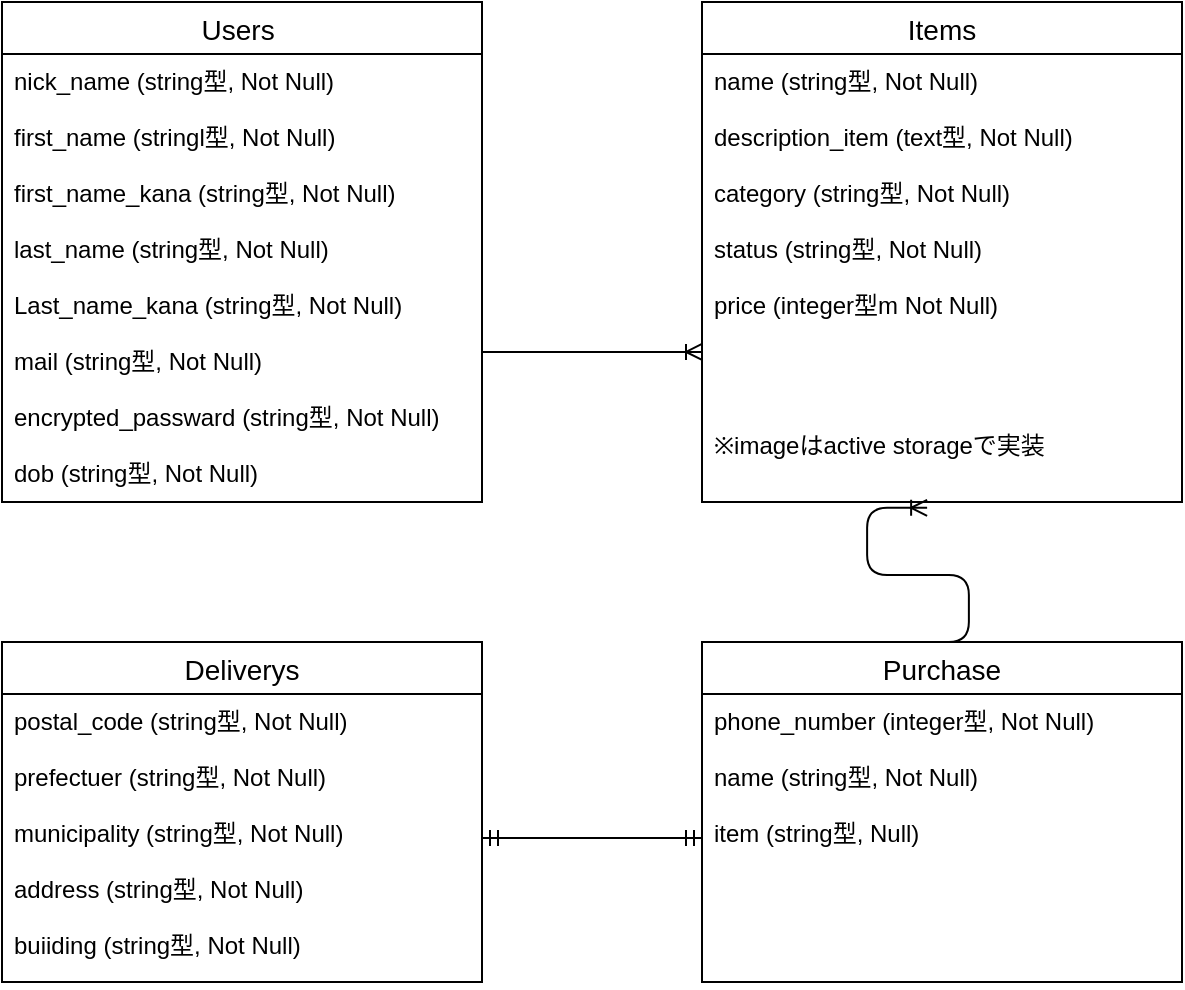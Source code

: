 <mxfile>
    <diagram id="F8fzIC7VnS97fZQAjS4g" name="ページ1">
        <mxGraphModel dx="581" dy="520" grid="1" gridSize="10" guides="1" tooltips="1" connect="1" arrows="1" fold="1" page="1" pageScale="1" pageWidth="827" pageHeight="1169" math="0" shadow="0">
            <root>
                <mxCell id="0"/>
                <mxCell id="1" parent="0"/>
                <mxCell id="71" value="Users " style="swimlane;fontStyle=0;childLayout=stackLayout;horizontal=1;startSize=26;horizontalStack=0;resizeParent=1;resizeParentMax=0;resizeLast=0;collapsible=1;marginBottom=0;align=center;fontSize=14;" vertex="1" parent="1">
                    <mxGeometry x="10" y="80" width="240" height="250" as="geometry"/>
                </mxCell>
                <mxCell id="74" value="nick_name (string型, Not Null)&#10;&#10;first_name (stringl型, Not Null)&#10;&#10;first_name_kana (string型, Not Null)&#10;&#10;last_name (string型, Not Null)&#10;&#10;Last_name_kana (string型, Not Null)&#10;&#10;mail (string型, Not Null)&#10;&#10;encrypted_passward (string型, Not Null)&#10;&#10;dob (string型, Not Null)" style="text;strokeColor=none;fillColor=none;spacingLeft=4;spacingRight=4;overflow=hidden;rotatable=0;points=[[0,0.5],[1,0.5]];portConstraint=eastwest;fontSize=12;" vertex="1" parent="71">
                    <mxGeometry y="26" width="240" height="224" as="geometry"/>
                </mxCell>
                <mxCell id="75" value="Items" style="swimlane;fontStyle=0;childLayout=stackLayout;horizontal=1;startSize=26;horizontalStack=0;resizeParent=1;resizeParentMax=0;resizeLast=0;collapsible=1;marginBottom=0;align=center;fontSize=14;" vertex="1" parent="1">
                    <mxGeometry x="360" y="80" width="240" height="250" as="geometry"/>
                </mxCell>
                <mxCell id="77" value="name (string型, Not Null)&#10;&#10;description_item (text型, Not Null)&#10;&#10;category (string型, Not Null)&#10;&#10;status (string型, Not Null)&#10;&#10;price (integer型m Not Null)&#10;&#10;&#10;&#10;&#10;※imageはactive storageで実装" style="text;strokeColor=none;fillColor=none;spacingLeft=4;spacingRight=4;overflow=hidden;rotatable=0;points=[[0,0.5],[1,0.5]];portConstraint=eastwest;fontSize=12;fontStyle=0" vertex="1" parent="75">
                    <mxGeometry y="26" width="240" height="224" as="geometry"/>
                </mxCell>
                <mxCell id="83" value="Purchase" style="swimlane;fontStyle=0;childLayout=stackLayout;horizontal=1;startSize=26;horizontalStack=0;resizeParent=1;resizeParentMax=0;resizeLast=0;collapsible=1;marginBottom=0;align=center;fontSize=14;" vertex="1" parent="1">
                    <mxGeometry x="360" y="400" width="240" height="170" as="geometry"/>
                </mxCell>
                <mxCell id="85" value="phone_number (integer型, Not Null)&#10;&#10;name (string型, Not Null)&#10;&#10;item (string型, Null)" style="text;strokeColor=none;fillColor=none;spacingLeft=4;spacingRight=4;overflow=hidden;rotatable=0;points=[[0,0.5],[1,0.5]];portConstraint=eastwest;fontSize=12;" vertex="1" parent="83">
                    <mxGeometry y="26" width="240" height="144" as="geometry"/>
                </mxCell>
                <mxCell id="90" value="Deliverys" style="swimlane;fontStyle=0;childLayout=stackLayout;horizontal=1;startSize=26;horizontalStack=0;resizeParent=1;resizeParentMax=0;resizeLast=0;collapsible=1;marginBottom=0;align=center;fontSize=14;" vertex="1" parent="1">
                    <mxGeometry x="10" y="400" width="240" height="170" as="geometry"/>
                </mxCell>
                <mxCell id="93" value="postal_code (string型, Not Null)&#10;&#10;prefectuer (string型, Not Null)&#10;&#10;municipality (string型, Not Null)&#10;&#10;address (string型, Not Null)&#10;&#10;buiiding (string型, Not Null)" style="text;strokeColor=none;fillColor=none;spacingLeft=4;spacingRight=4;overflow=hidden;rotatable=0;points=[[0,0.5],[1,0.5]];portConstraint=eastwest;fontSize=12;" vertex="1" parent="90">
                    <mxGeometry y="26" width="240" height="144" as="geometry"/>
                </mxCell>
                <mxCell id="94" value="" style="edgeStyle=entityRelationEdgeStyle;fontSize=12;html=1;endArrow=ERoneToMany;entryX=0;entryY=0.665;entryDx=0;entryDy=0;entryPerimeter=0;" edge="1" parent="1" target="77">
                    <mxGeometry width="100" height="100" relative="1" as="geometry">
                        <mxPoint x="250" y="255" as="sourcePoint"/>
                        <mxPoint x="350" y="155" as="targetPoint"/>
                    </mxGeometry>
                </mxCell>
                <mxCell id="96" value="" style="edgeStyle=entityRelationEdgeStyle;fontSize=12;html=1;endArrow=ERoneToMany;exitX=0.431;exitY=0;exitDx=0;exitDy=0;exitPerimeter=0;entryX=0.469;entryY=1.013;entryDx=0;entryDy=0;entryPerimeter=0;" edge="1" parent="1" source="83" target="77">
                    <mxGeometry width="100" height="100" relative="1" as="geometry">
                        <mxPoint x="340" y="340" as="sourcePoint"/>
                        <mxPoint x="440" y="240" as="targetPoint"/>
                    </mxGeometry>
                </mxCell>
                <mxCell id="97" value="" style="edgeStyle=entityRelationEdgeStyle;fontSize=12;html=1;endArrow=ERmandOne;startArrow=ERmandOne;exitX=1;exitY=0.5;exitDx=0;exitDy=0;entryX=0;entryY=0.5;entryDx=0;entryDy=0;" edge="1" parent="1" source="93" target="85">
                    <mxGeometry width="100" height="100" relative="1" as="geometry">
                        <mxPoint x="230" y="400" as="sourcePoint"/>
                        <mxPoint x="330" y="300" as="targetPoint"/>
                    </mxGeometry>
                </mxCell>
            </root>
        </mxGraphModel>
    </diagram>
</mxfile>